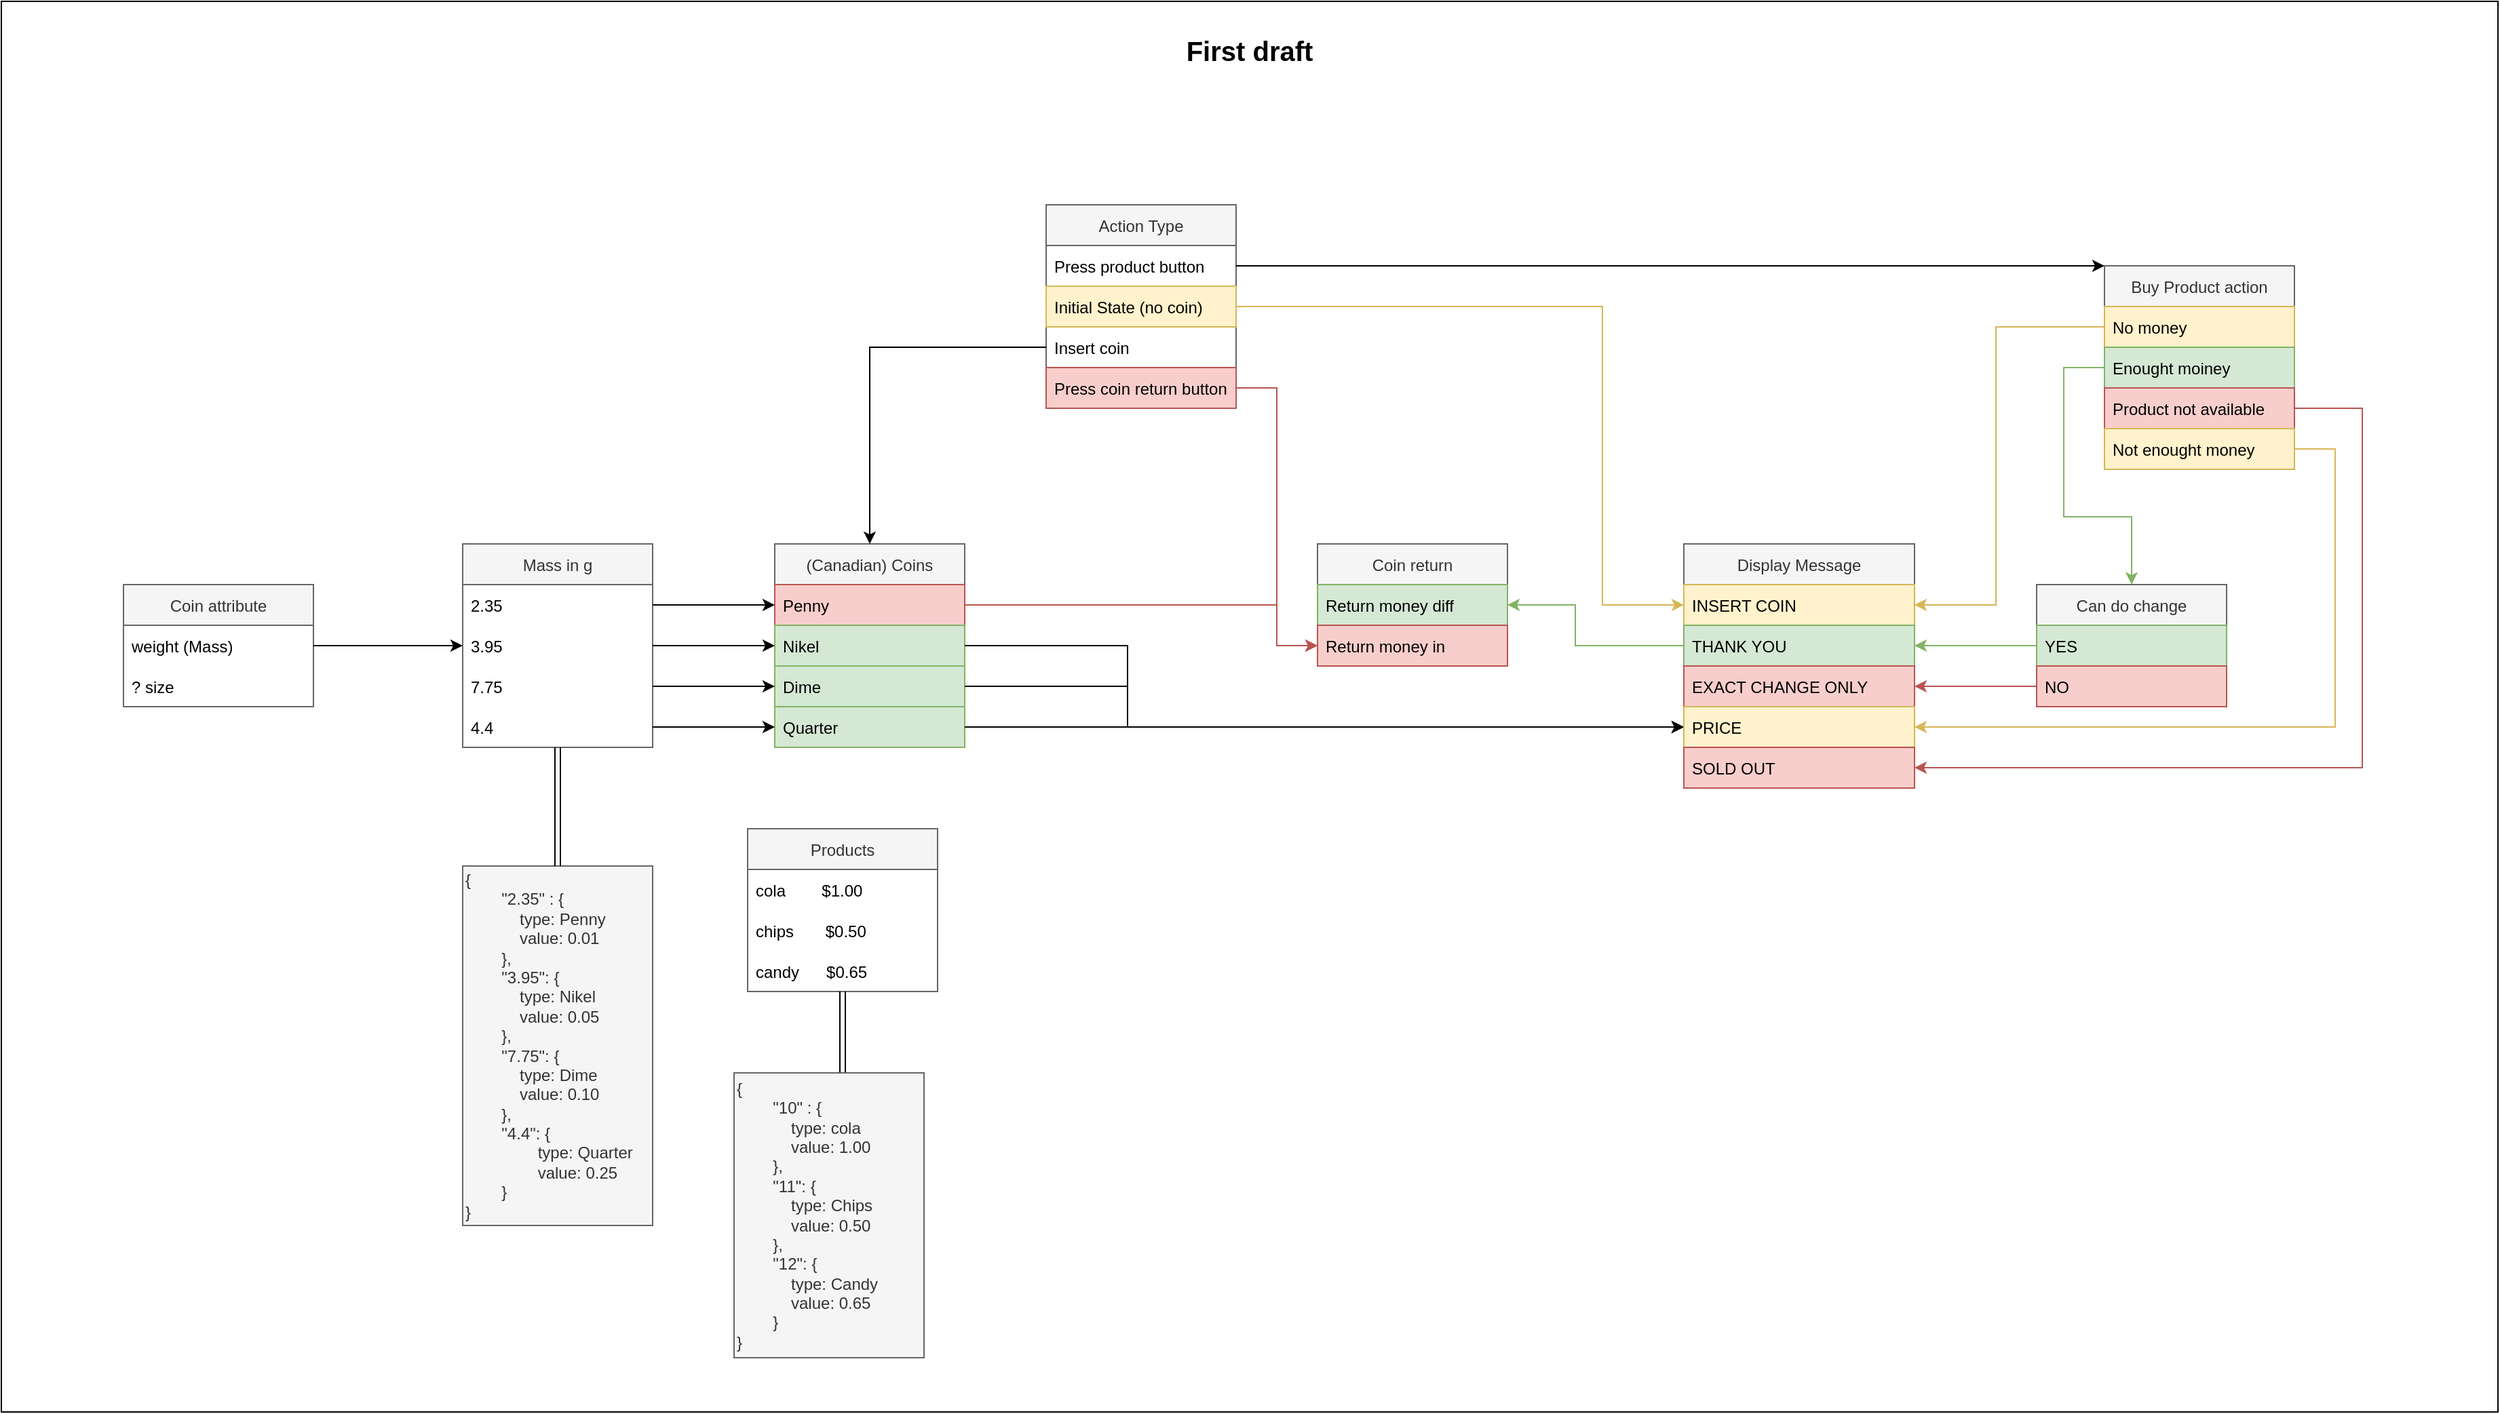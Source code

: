 <mxfile version="15.7.3" type="device" pages="2"><diagram id="4Y9RBgFm3-AhvaHbEXgI" name="First-draft"><mxGraphModel dx="3484" dy="2970" grid="1" gridSize="10" guides="1" tooltips="1" connect="1" arrows="1" fold="1" page="1" pageScale="1" pageWidth="1169" pageHeight="827" math="0" shadow="0"><root><mxCell id="0"/><mxCell id="1" parent="0"/><mxCell id="ybNnQE4ekcDv8CJCZgpb-152" value="" style="edgeStyle=orthogonalEdgeStyle;rounded=0;orthogonalLoop=1;jettySize=auto;html=1;fillColor=#d5e8d4;strokeColor=#82b366;" edge="1" parent="1" target="ybNnQE4ekcDv8CJCZgpb-142"><mxGeometry relative="1" as="geometry"><mxPoint x="325" y="965" as="sourcePoint"/></mxGeometry></mxCell><mxCell id="ybNnQE4ekcDv8CJCZgpb-155" value="" style="edgeStyle=orthogonalEdgeStyle;rounded=0;orthogonalLoop=1;jettySize=auto;html=1;fillColor=#f8cecc;strokeColor=#b85450;" edge="1" parent="1" source="ybNnQE4ekcDv8CJCZgpb-157"><mxGeometry relative="1" as="geometry"><mxPoint x="85" y="1095" as="targetPoint"/></mxGeometry></mxCell><mxCell id="ybNnQE4ekcDv8CJCZgpb-167" value="" style="group" vertex="1" connectable="0" parent="1"><mxGeometry x="-480" y="-600" width="1840" height="1040" as="geometry"/></mxCell><mxCell id="ybNnQE4ekcDv8CJCZgpb-164" value="First draft" style="whiteSpace=wrap;html=1;align=center;verticalAlign=top;fontSize=20;spacing=20;fontStyle=1" vertex="1" parent="ybNnQE4ekcDv8CJCZgpb-167"><mxGeometry width="1840" height="1040" as="geometry"/></mxCell><mxCell id="ybNnQE4ekcDv8CJCZgpb-1" value="(Canadian) Coins" style="swimlane;fontStyle=0;childLayout=stackLayout;horizontal=1;startSize=30;horizontalStack=0;resizeParent=1;resizeParentMax=0;resizeLast=0;collapsible=1;marginBottom=0;fillColor=#f5f5f5;fontColor=#333333;strokeColor=#666666;" vertex="1" parent="ybNnQE4ekcDv8CJCZgpb-167"><mxGeometry x="570" y="400" width="140" height="150" as="geometry"/></mxCell><mxCell id="ybNnQE4ekcDv8CJCZgpb-5" value="Penny" style="text;strokeColor=#b85450;fillColor=#f8cecc;align=left;verticalAlign=middle;spacingLeft=4;spacingRight=4;overflow=hidden;points=[[0,0.5],[1,0.5]];portConstraint=eastwest;rotatable=0;" vertex="1" parent="ybNnQE4ekcDv8CJCZgpb-1"><mxGeometry y="30" width="140" height="30" as="geometry"/></mxCell><mxCell id="ybNnQE4ekcDv8CJCZgpb-2" value="Nikel" style="text;strokeColor=#82b366;fillColor=#d5e8d4;align=left;verticalAlign=middle;spacingLeft=4;spacingRight=4;overflow=hidden;points=[[0,0.5],[1,0.5]];portConstraint=eastwest;rotatable=0;" vertex="1" parent="ybNnQE4ekcDv8CJCZgpb-1"><mxGeometry y="60" width="140" height="30" as="geometry"/></mxCell><mxCell id="ybNnQE4ekcDv8CJCZgpb-3" value="Dime" style="text;strokeColor=#82b366;fillColor=#d5e8d4;align=left;verticalAlign=middle;spacingLeft=4;spacingRight=4;overflow=hidden;points=[[0,0.5],[1,0.5]];portConstraint=eastwest;rotatable=0;" vertex="1" parent="ybNnQE4ekcDv8CJCZgpb-1"><mxGeometry y="90" width="140" height="30" as="geometry"/></mxCell><mxCell id="ybNnQE4ekcDv8CJCZgpb-4" value="Quarter" style="text;strokeColor=#82b366;fillColor=#d5e8d4;align=left;verticalAlign=middle;spacingLeft=4;spacingRight=4;overflow=hidden;points=[[0,0.5],[1,0.5]];portConstraint=eastwest;rotatable=0;" vertex="1" parent="ybNnQE4ekcDv8CJCZgpb-1"><mxGeometry y="120" width="140" height="30" as="geometry"/></mxCell><mxCell id="ybNnQE4ekcDv8CJCZgpb-10" value="" style="edgeStyle=orthogonalEdgeStyle;rounded=0;orthogonalLoop=1;jettySize=auto;html=1;entryX=0;entryY=0.5;entryDx=0;entryDy=0;exitX=1;exitY=0.5;exitDx=0;exitDy=0;fillColor=#f8cecc;strokeColor=#b85450;" edge="1" parent="ybNnQE4ekcDv8CJCZgpb-167" source="ybNnQE4ekcDv8CJCZgpb-5" target="ybNnQE4ekcDv8CJCZgpb-53"><mxGeometry relative="1" as="geometry"><mxPoint x="720" y="810" as="sourcePoint"/><mxPoint x="820" y="1000" as="targetPoint"/><Array as="points"><mxPoint x="940" y="445"/></Array></mxGeometry></mxCell><mxCell id="ybNnQE4ekcDv8CJCZgpb-12" value="" style="edgeStyle=orthogonalEdgeStyle;rounded=0;orthogonalLoop=1;jettySize=auto;html=1;entryX=0;entryY=0.5;entryDx=0;entryDy=0;exitX=1;exitY=0.5;exitDx=0;exitDy=0;" edge="1" parent="ybNnQE4ekcDv8CJCZgpb-167" source="ybNnQE4ekcDv8CJCZgpb-2" target="ybNnQE4ekcDv8CJCZgpb-57"><mxGeometry relative="1" as="geometry"><mxPoint x="980" y="685" as="targetPoint"/><Array as="points"><mxPoint x="830" y="475"/><mxPoint x="830" y="535"/></Array></mxGeometry></mxCell><mxCell id="ybNnQE4ekcDv8CJCZgpb-13" value="" style="edgeStyle=orthogonalEdgeStyle;rounded=0;orthogonalLoop=1;jettySize=auto;html=1;entryX=0;entryY=0.5;entryDx=0;entryDy=0;exitX=1;exitY=0.5;exitDx=0;exitDy=0;" edge="1" parent="ybNnQE4ekcDv8CJCZgpb-167" source="ybNnQE4ekcDv8CJCZgpb-3" target="ybNnQE4ekcDv8CJCZgpb-57"><mxGeometry relative="1" as="geometry"><mxPoint x="720" y="665" as="sourcePoint"/><mxPoint x="980" y="685" as="targetPoint"/><Array as="points"><mxPoint x="830" y="505"/><mxPoint x="830" y="535"/></Array></mxGeometry></mxCell><mxCell id="ybNnQE4ekcDv8CJCZgpb-14" value="" style="edgeStyle=orthogonalEdgeStyle;rounded=0;orthogonalLoop=1;jettySize=auto;html=1;entryX=0;entryY=0.5;entryDx=0;entryDy=0;exitX=1;exitY=0.5;exitDx=0;exitDy=0;" edge="1" parent="ybNnQE4ekcDv8CJCZgpb-167" source="ybNnQE4ekcDv8CJCZgpb-4" target="ybNnQE4ekcDv8CJCZgpb-57"><mxGeometry relative="1" as="geometry"><mxPoint x="720" y="695" as="sourcePoint"/><mxPoint x="980" y="685" as="targetPoint"/><Array as="points"><mxPoint x="1060" y="535"/><mxPoint x="1060" y="535"/></Array></mxGeometry></mxCell><mxCell id="ybNnQE4ekcDv8CJCZgpb-22" value="Display Message" style="swimlane;fontStyle=0;childLayout=stackLayout;horizontal=1;startSize=30;horizontalStack=0;resizeParent=1;resizeParentMax=0;resizeLast=0;collapsible=1;marginBottom=0;fillColor=#f5f5f5;fontColor=#333333;strokeColor=#666666;" vertex="1" parent="ybNnQE4ekcDv8CJCZgpb-167"><mxGeometry x="1240" y="400" width="170" height="180" as="geometry"/></mxCell><mxCell id="ybNnQE4ekcDv8CJCZgpb-23" value="INSERT COIN" style="text;strokeColor=#d6b656;fillColor=#fff2cc;align=left;verticalAlign=middle;spacingLeft=4;spacingRight=4;overflow=hidden;points=[[0,0.5],[1,0.5]];portConstraint=eastwest;rotatable=0;" vertex="1" parent="ybNnQE4ekcDv8CJCZgpb-22"><mxGeometry y="30" width="170" height="30" as="geometry"/></mxCell><mxCell id="ybNnQE4ekcDv8CJCZgpb-24" value="THANK YOU" style="text;strokeColor=#82b366;fillColor=#d5e8d4;align=left;verticalAlign=middle;spacingLeft=4;spacingRight=4;overflow=hidden;points=[[0,0.5],[1,0.5]];portConstraint=eastwest;rotatable=0;" vertex="1" parent="ybNnQE4ekcDv8CJCZgpb-22"><mxGeometry y="60" width="170" height="30" as="geometry"/></mxCell><mxCell id="ybNnQE4ekcDv8CJCZgpb-26" value="EXACT CHANGE ONLY" style="text;strokeColor=#b85450;fillColor=#f8cecc;align=left;verticalAlign=middle;spacingLeft=4;spacingRight=4;overflow=hidden;points=[[0,0.5],[1,0.5]];portConstraint=eastwest;rotatable=0;" vertex="1" parent="ybNnQE4ekcDv8CJCZgpb-22"><mxGeometry y="90" width="170" height="30" as="geometry"/></mxCell><mxCell id="ybNnQE4ekcDv8CJCZgpb-57" value="PRICE" style="text;strokeColor=#d6b656;fillColor=#fff2cc;align=left;verticalAlign=middle;spacingLeft=4;spacingRight=4;overflow=hidden;points=[[0,0.5],[1,0.5]];portConstraint=eastwest;rotatable=0;" vertex="1" parent="ybNnQE4ekcDv8CJCZgpb-22"><mxGeometry y="120" width="170" height="30" as="geometry"/></mxCell><mxCell id="ybNnQE4ekcDv8CJCZgpb-25" value="SOLD OUT" style="text;strokeColor=#b85450;fillColor=#f8cecc;align=left;verticalAlign=middle;spacingLeft=4;spacingRight=4;overflow=hidden;points=[[0,0.5],[1,0.5]];portConstraint=eastwest;rotatable=0;" vertex="1" parent="ybNnQE4ekcDv8CJCZgpb-22"><mxGeometry y="150" width="170" height="30" as="geometry"/></mxCell><mxCell id="ybNnQE4ekcDv8CJCZgpb-27" value="Action Type" style="swimlane;fontStyle=0;childLayout=stackLayout;horizontal=1;startSize=30;horizontalStack=0;resizeParent=1;resizeParentMax=0;resizeLast=0;collapsible=1;marginBottom=0;fillColor=#f5f5f5;fontColor=#333333;strokeColor=#666666;" vertex="1" parent="ybNnQE4ekcDv8CJCZgpb-167"><mxGeometry x="770" y="150" width="140" height="150" as="geometry"/></mxCell><mxCell id="ybNnQE4ekcDv8CJCZgpb-30" value="Press product button" style="text;fillColor=none;align=left;verticalAlign=middle;spacingLeft=4;spacingRight=4;overflow=hidden;points=[[0,0.5],[1,0.5]];portConstraint=eastwest;rotatable=0;" vertex="1" parent="ybNnQE4ekcDv8CJCZgpb-27"><mxGeometry y="30" width="140" height="30" as="geometry"/></mxCell><mxCell id="ybNnQE4ekcDv8CJCZgpb-58" value="Initial State (no coin)" style="text;fillColor=#fff2cc;align=left;verticalAlign=middle;spacingLeft=4;spacingRight=4;overflow=hidden;points=[[0,0.5],[1,0.5]];portConstraint=eastwest;rotatable=0;strokeColor=#d6b656;" vertex="1" parent="ybNnQE4ekcDv8CJCZgpb-27"><mxGeometry y="60" width="140" height="30" as="geometry"/></mxCell><mxCell id="ybNnQE4ekcDv8CJCZgpb-28" value="Insert coin" style="text;fillColor=none;align=left;verticalAlign=middle;spacingLeft=4;spacingRight=4;overflow=hidden;points=[[0,0.5],[1,0.5]];portConstraint=eastwest;rotatable=0;" vertex="1" parent="ybNnQE4ekcDv8CJCZgpb-27"><mxGeometry y="90" width="140" height="30" as="geometry"/></mxCell><mxCell id="ybNnQE4ekcDv8CJCZgpb-29" value="Press coin return button" style="text;fillColor=#f8cecc;align=left;verticalAlign=middle;spacingLeft=4;spacingRight=4;overflow=hidden;points=[[0,0.5],[1,0.5]];portConstraint=eastwest;rotatable=0;strokeColor=#b85450;" vertex="1" parent="ybNnQE4ekcDv8CJCZgpb-27"><mxGeometry y="120" width="140" height="30" as="geometry"/></mxCell><mxCell id="ybNnQE4ekcDv8CJCZgpb-35" value="" style="edgeStyle=orthogonalEdgeStyle;rounded=0;orthogonalLoop=1;jettySize=auto;html=1;entryX=0.5;entryY=0;entryDx=0;entryDy=0;exitX=0;exitY=0.5;exitDx=0;exitDy=0;" edge="1" parent="ybNnQE4ekcDv8CJCZgpb-167" source="ybNnQE4ekcDv8CJCZgpb-28" target="ybNnQE4ekcDv8CJCZgpb-1"><mxGeometry relative="1" as="geometry"><mxPoint x="640" y="590" as="targetPoint"/><Array as="points"><mxPoint x="640" y="255"/></Array></mxGeometry></mxCell><mxCell id="ybNnQE4ekcDv8CJCZgpb-37" value="" style="edgeStyle=orthogonalEdgeStyle;rounded=0;orthogonalLoop=1;jettySize=auto;html=1;exitX=1;exitY=0.5;exitDx=0;exitDy=0;entryX=0;entryY=0.5;entryDx=0;entryDy=0;fillColor=#f8cecc;strokeColor=#b85450;" edge="1" parent="ybNnQE4ekcDv8CJCZgpb-167" source="ybNnQE4ekcDv8CJCZgpb-29" target="ybNnQE4ekcDv8CJCZgpb-53"><mxGeometry relative="1" as="geometry"><mxPoint x="320" y="775" as="sourcePoint"/><mxPoint x="650" y="620" as="targetPoint"/><Array as="points"><mxPoint x="940" y="285"/><mxPoint x="940" y="475"/></Array></mxGeometry></mxCell><mxCell id="ybNnQE4ekcDv8CJCZgpb-38" value="Coin attribute" style="swimlane;fontStyle=0;childLayout=stackLayout;horizontal=1;startSize=30;horizontalStack=0;resizeParent=1;resizeParentMax=0;resizeLast=0;collapsible=1;marginBottom=0;fillColor=#f5f5f5;fontColor=#333333;strokeColor=#666666;" vertex="1" parent="ybNnQE4ekcDv8CJCZgpb-167"><mxGeometry x="90" y="430" width="140" height="90" as="geometry"/></mxCell><mxCell id="ybNnQE4ekcDv8CJCZgpb-39" value="weight (Mass)" style="text;fillColor=none;align=left;verticalAlign=middle;spacingLeft=4;spacingRight=4;overflow=hidden;points=[[0,0.5],[1,0.5]];portConstraint=eastwest;rotatable=0;" vertex="1" parent="ybNnQE4ekcDv8CJCZgpb-38"><mxGeometry y="30" width="140" height="30" as="geometry"/></mxCell><mxCell id="ybNnQE4ekcDv8CJCZgpb-40" value="? size " style="text;fillColor=none;align=left;verticalAlign=middle;spacingLeft=4;spacingRight=4;overflow=hidden;points=[[0,0.5],[1,0.5]];portConstraint=eastwest;rotatable=0;" vertex="1" parent="ybNnQE4ekcDv8CJCZgpb-38"><mxGeometry y="60" width="140" height="30" as="geometry"/></mxCell><mxCell id="ybNnQE4ekcDv8CJCZgpb-43" value="Products" style="swimlane;fontStyle=0;childLayout=stackLayout;horizontal=1;startSize=30;horizontalStack=0;resizeParent=1;resizeParentMax=0;resizeLast=0;collapsible=1;marginBottom=0;fillColor=#f5f5f5;fontColor=#333333;strokeColor=#666666;" vertex="1" parent="ybNnQE4ekcDv8CJCZgpb-167"><mxGeometry x="550" y="610" width="140" height="120" as="geometry"/></mxCell><mxCell id="ybNnQE4ekcDv8CJCZgpb-44" value="cola        $1.00" style="text;fillColor=none;align=left;verticalAlign=middle;spacingLeft=4;spacingRight=4;overflow=hidden;points=[[0,0.5],[1,0.5]];portConstraint=eastwest;rotatable=0;" vertex="1" parent="ybNnQE4ekcDv8CJCZgpb-43"><mxGeometry y="30" width="140" height="30" as="geometry"/></mxCell><mxCell id="ybNnQE4ekcDv8CJCZgpb-45" value="chips       $0.50" style="text;fillColor=none;align=left;verticalAlign=middle;spacingLeft=4;spacingRight=4;overflow=hidden;points=[[0,0.5],[1,0.5]];portConstraint=eastwest;rotatable=0;" vertex="1" parent="ybNnQE4ekcDv8CJCZgpb-43"><mxGeometry y="60" width="140" height="30" as="geometry"/></mxCell><mxCell id="ybNnQE4ekcDv8CJCZgpb-46" value="candy      $0.65" style="text;fillColor=none;align=left;verticalAlign=middle;spacingLeft=4;spacingRight=4;overflow=hidden;points=[[0,0.5],[1,0.5]];portConstraint=eastwest;rotatable=0;" vertex="1" parent="ybNnQE4ekcDv8CJCZgpb-43"><mxGeometry y="90" width="140" height="30" as="geometry"/></mxCell><mxCell id="ybNnQE4ekcDv8CJCZgpb-51" value="Coin return" style="swimlane;fontStyle=0;childLayout=stackLayout;horizontal=1;startSize=30;horizontalStack=0;resizeParent=1;resizeParentMax=0;resizeLast=0;collapsible=1;marginBottom=0;fillColor=#f5f5f5;fontColor=#333333;strokeColor=#666666;" vertex="1" parent="ybNnQE4ekcDv8CJCZgpb-167"><mxGeometry x="970" y="400" width="140" height="90" as="geometry"/></mxCell><mxCell id="ybNnQE4ekcDv8CJCZgpb-52" value="Return money diff " style="text;strokeColor=#82b366;fillColor=#d5e8d4;align=left;verticalAlign=middle;spacingLeft=4;spacingRight=4;overflow=hidden;points=[[0,0.5],[1,0.5]];portConstraint=eastwest;rotatable=0;" vertex="1" parent="ybNnQE4ekcDv8CJCZgpb-51"><mxGeometry y="30" width="140" height="30" as="geometry"/></mxCell><mxCell id="ybNnQE4ekcDv8CJCZgpb-53" value="Return money in" style="text;strokeColor=#b85450;fillColor=#f8cecc;align=left;verticalAlign=middle;spacingLeft=4;spacingRight=4;overflow=hidden;points=[[0,0.5],[1,0.5]];portConstraint=eastwest;rotatable=0;" vertex="1" parent="ybNnQE4ekcDv8CJCZgpb-51"><mxGeometry y="60" width="140" height="30" as="geometry"/></mxCell><mxCell id="ybNnQE4ekcDv8CJCZgpb-59" value="" style="edgeStyle=orthogonalEdgeStyle;rounded=0;orthogonalLoop=1;jettySize=auto;html=1;exitX=1;exitY=0.5;exitDx=0;exitDy=0;entryX=0;entryY=0.5;entryDx=0;entryDy=0;fillColor=#fff2cc;strokeColor=#d6b656;" edge="1" parent="ybNnQE4ekcDv8CJCZgpb-167" source="ybNnQE4ekcDv8CJCZgpb-58" target="ybNnQE4ekcDv8CJCZgpb-23"><mxGeometry relative="1" as="geometry"><mxPoint x="960" y="235" as="sourcePoint"/><mxPoint x="1050" y="410" as="targetPoint"/><Array as="points"><mxPoint x="1180" y="225"/><mxPoint x="1180" y="445"/></Array></mxGeometry></mxCell><mxCell id="ybNnQE4ekcDv8CJCZgpb-62" value="Buy Product action" style="swimlane;fontStyle=0;childLayout=stackLayout;horizontal=1;startSize=30;horizontalStack=0;resizeParent=1;resizeParentMax=0;resizeLast=0;collapsible=1;marginBottom=0;fillColor=#f5f5f5;fontColor=#333333;strokeColor=#666666;" vertex="1" parent="ybNnQE4ekcDv8CJCZgpb-167"><mxGeometry x="1550" y="195" width="140" height="150" as="geometry"/></mxCell><mxCell id="ybNnQE4ekcDv8CJCZgpb-64" value="No money" style="text;strokeColor=#d6b656;fillColor=#fff2cc;align=left;verticalAlign=middle;spacingLeft=4;spacingRight=4;overflow=hidden;points=[[0,0.5],[1,0.5]];portConstraint=eastwest;rotatable=0;" vertex="1" parent="ybNnQE4ekcDv8CJCZgpb-62"><mxGeometry y="30" width="140" height="30" as="geometry"/></mxCell><mxCell id="ybNnQE4ekcDv8CJCZgpb-63" value="Enought moiney" style="text;strokeColor=#82b366;fillColor=#d5e8d4;align=left;verticalAlign=middle;spacingLeft=4;spacingRight=4;overflow=hidden;points=[[0,0.5],[1,0.5]];portConstraint=eastwest;rotatable=0;" vertex="1" parent="ybNnQE4ekcDv8CJCZgpb-62"><mxGeometry y="60" width="140" height="30" as="geometry"/></mxCell><mxCell id="ybNnQE4ekcDv8CJCZgpb-65" value="Product not available" style="text;strokeColor=#b85450;fillColor=#f8cecc;align=left;verticalAlign=middle;spacingLeft=4;spacingRight=4;overflow=hidden;points=[[0,0.5],[1,0.5]];portConstraint=eastwest;rotatable=0;" vertex="1" parent="ybNnQE4ekcDv8CJCZgpb-62"><mxGeometry y="90" width="140" height="30" as="geometry"/></mxCell><mxCell id="ybNnQE4ekcDv8CJCZgpb-82" value="Not enought money" style="text;strokeColor=#d6b656;fillColor=#fff2cc;align=left;verticalAlign=middle;spacingLeft=4;spacingRight=4;overflow=hidden;points=[[0,0.5],[1,0.5]];portConstraint=eastwest;rotatable=0;" vertex="1" parent="ybNnQE4ekcDv8CJCZgpb-62"><mxGeometry y="120" width="140" height="30" as="geometry"/></mxCell><mxCell id="ybNnQE4ekcDv8CJCZgpb-66" value="" style="edgeStyle=orthogonalEdgeStyle;rounded=0;orthogonalLoop=1;jettySize=auto;html=1;exitX=1;exitY=0.5;exitDx=0;exitDy=0;entryX=0;entryY=0;entryDx=0;entryDy=0;" edge="1" parent="ybNnQE4ekcDv8CJCZgpb-167" source="ybNnQE4ekcDv8CJCZgpb-30" target="ybNnQE4ekcDv8CJCZgpb-62"><mxGeometry relative="1" as="geometry"><mxPoint x="960" y="235" as="sourcePoint"/><mxPoint x="1250" y="455" as="targetPoint"/><Array as="points"><mxPoint x="1510" y="195"/></Array></mxGeometry></mxCell><mxCell id="ybNnQE4ekcDv8CJCZgpb-69" value="" style="edgeStyle=orthogonalEdgeStyle;rounded=0;orthogonalLoop=1;jettySize=auto;html=1;exitX=0;exitY=0.5;exitDx=0;exitDy=0;entryX=0.5;entryY=0;entryDx=0;entryDy=0;fillColor=#d5e8d4;strokeColor=#82b366;" edge="1" parent="ybNnQE4ekcDv8CJCZgpb-167" source="ybNnQE4ekcDv8CJCZgpb-63" target="ybNnQE4ekcDv8CJCZgpb-75"><mxGeometry relative="1" as="geometry"><mxPoint x="1480" y="240" as="sourcePoint"/><mxPoint x="1540" y="460" as="targetPoint"/><Array as="points"><mxPoint x="1520" y="270"/><mxPoint x="1520" y="380"/><mxPoint x="1570" y="380"/></Array></mxGeometry></mxCell><mxCell id="ybNnQE4ekcDv8CJCZgpb-70" value="" style="edgeStyle=orthogonalEdgeStyle;rounded=0;orthogonalLoop=1;jettySize=auto;html=1;entryX=1;entryY=0.5;entryDx=0;entryDy=0;exitX=1;exitY=0.5;exitDx=0;exitDy=0;fillColor=#fff2cc;strokeColor=#d6b656;" edge="1" parent="ybNnQE4ekcDv8CJCZgpb-167" source="ybNnQE4ekcDv8CJCZgpb-82" target="ybNnQE4ekcDv8CJCZgpb-57"><mxGeometry relative="1" as="geometry"><mxPoint x="1750" y="270" as="sourcePoint"/><mxPoint x="1420" y="485" as="targetPoint"/><Array as="points"><mxPoint x="1720" y="330"/><mxPoint x="1720" y="535"/></Array></mxGeometry></mxCell><mxCell id="ybNnQE4ekcDv8CJCZgpb-71" value="" style="edgeStyle=orthogonalEdgeStyle;rounded=0;orthogonalLoop=1;jettySize=auto;html=1;entryX=1;entryY=0.5;entryDx=0;entryDy=0;exitX=0;exitY=0.5;exitDx=0;exitDy=0;fillColor=#fff2cc;strokeColor=#d6b656;" edge="1" parent="ybNnQE4ekcDv8CJCZgpb-167" source="ybNnQE4ekcDv8CJCZgpb-64" target="ybNnQE4ekcDv8CJCZgpb-23"><mxGeometry relative="1" as="geometry"><mxPoint x="1560" y="280" as="sourcePoint"/><mxPoint x="1420" y="485" as="targetPoint"/><Array as="points"><mxPoint x="1470" y="240"/><mxPoint x="1470" y="445"/></Array></mxGeometry></mxCell><mxCell id="ybNnQE4ekcDv8CJCZgpb-80" value="" style="edgeStyle=orthogonalEdgeStyle;rounded=0;orthogonalLoop=1;jettySize=auto;html=1;entryX=1;entryY=0.5;entryDx=0;entryDy=0;fillColor=#d5e8d4;strokeColor=#82b366;" edge="1" parent="ybNnQE4ekcDv8CJCZgpb-167" source="ybNnQE4ekcDv8CJCZgpb-75" target="ybNnQE4ekcDv8CJCZgpb-24"><mxGeometry relative="1" as="geometry"/></mxCell><mxCell id="ybNnQE4ekcDv8CJCZgpb-75" value="Can do change" style="swimlane;fontStyle=0;childLayout=stackLayout;horizontal=1;startSize=30;horizontalStack=0;resizeParent=1;resizeParentMax=0;resizeLast=0;collapsible=1;marginBottom=0;fillColor=#f5f5f5;fontColor=#333333;strokeColor=#666666;" vertex="1" parent="ybNnQE4ekcDv8CJCZgpb-167"><mxGeometry x="1500" y="430" width="140" height="90" as="geometry"/></mxCell><mxCell id="ybNnQE4ekcDv8CJCZgpb-76" value="YES" style="text;strokeColor=#82b366;fillColor=#d5e8d4;align=left;verticalAlign=middle;spacingLeft=4;spacingRight=4;overflow=hidden;points=[[0,0.5],[1,0.5]];portConstraint=eastwest;rotatable=0;" vertex="1" parent="ybNnQE4ekcDv8CJCZgpb-75"><mxGeometry y="30" width="140" height="30" as="geometry"/></mxCell><mxCell id="ybNnQE4ekcDv8CJCZgpb-77" value="NO" style="text;strokeColor=#b85450;fillColor=#f8cecc;align=left;verticalAlign=middle;spacingLeft=4;spacingRight=4;overflow=hidden;points=[[0,0.5],[1,0.5]];portConstraint=eastwest;rotatable=0;" vertex="1" parent="ybNnQE4ekcDv8CJCZgpb-75"><mxGeometry y="60" width="140" height="30" as="geometry"/></mxCell><mxCell id="ybNnQE4ekcDv8CJCZgpb-81" value="" style="edgeStyle=orthogonalEdgeStyle;rounded=0;orthogonalLoop=1;jettySize=auto;html=1;entryX=1;entryY=0.5;entryDx=0;entryDy=0;fillColor=#f8cecc;strokeColor=#b85450;" edge="1" parent="ybNnQE4ekcDv8CJCZgpb-167" source="ybNnQE4ekcDv8CJCZgpb-77" target="ybNnQE4ekcDv8CJCZgpb-26"><mxGeometry relative="1" as="geometry"/></mxCell><mxCell id="ybNnQE4ekcDv8CJCZgpb-83" value="" style="edgeStyle=orthogonalEdgeStyle;rounded=0;orthogonalLoop=1;jettySize=auto;html=1;entryX=1;entryY=0.5;entryDx=0;entryDy=0;exitX=1;exitY=0.5;exitDx=0;exitDy=0;fillColor=#f8cecc;strokeColor=#b85450;" edge="1" parent="ybNnQE4ekcDv8CJCZgpb-167" source="ybNnQE4ekcDv8CJCZgpb-65" target="ybNnQE4ekcDv8CJCZgpb-25"><mxGeometry relative="1" as="geometry"><mxPoint x="1700.0" y="340" as="sourcePoint"/><mxPoint x="1420" y="545" as="targetPoint"/><Array as="points"><mxPoint x="1740" y="300"/><mxPoint x="1740" y="565"/></Array></mxGeometry></mxCell><mxCell id="ybNnQE4ekcDv8CJCZgpb-85" value="Mass in g" style="swimlane;fontStyle=0;childLayout=stackLayout;horizontal=1;startSize=30;horizontalStack=0;resizeParent=1;resizeParentMax=0;resizeLast=0;collapsible=1;marginBottom=0;fillColor=#f5f5f5;fontColor=#333333;strokeColor=#666666;" vertex="1" parent="ybNnQE4ekcDv8CJCZgpb-167"><mxGeometry x="340" y="400" width="140" height="150" as="geometry"/></mxCell><mxCell id="ybNnQE4ekcDv8CJCZgpb-95" value="2.35" style="text;fillColor=none;align=left;verticalAlign=middle;spacingLeft=4;spacingRight=4;overflow=hidden;points=[[0,0.5],[1,0.5]];portConstraint=eastwest;rotatable=0;" vertex="1" parent="ybNnQE4ekcDv8CJCZgpb-85"><mxGeometry y="30" width="140" height="30" as="geometry"/></mxCell><mxCell id="ybNnQE4ekcDv8CJCZgpb-86" value="3.95" style="text;fillColor=none;align=left;verticalAlign=middle;spacingLeft=4;spacingRight=4;overflow=hidden;points=[[0,0.5],[1,0.5]];portConstraint=eastwest;rotatable=0;" vertex="1" parent="ybNnQE4ekcDv8CJCZgpb-85"><mxGeometry y="60" width="140" height="30" as="geometry"/></mxCell><mxCell id="ybNnQE4ekcDv8CJCZgpb-87" value="7.75" style="text;fillColor=none;align=left;verticalAlign=middle;spacingLeft=4;spacingRight=4;overflow=hidden;points=[[0,0.5],[1,0.5]];portConstraint=eastwest;rotatable=0;" vertex="1" parent="ybNnQE4ekcDv8CJCZgpb-85"><mxGeometry y="90" width="140" height="30" as="geometry"/></mxCell><mxCell id="ybNnQE4ekcDv8CJCZgpb-93" value="4.4" style="text;fillColor=none;align=left;verticalAlign=middle;spacingLeft=4;spacingRight=4;overflow=hidden;points=[[0,0.5],[1,0.5]];portConstraint=eastwest;rotatable=0;" vertex="1" parent="ybNnQE4ekcDv8CJCZgpb-85"><mxGeometry y="120" width="140" height="30" as="geometry"/></mxCell><mxCell id="ybNnQE4ekcDv8CJCZgpb-90" value="" style="edgeStyle=orthogonalEdgeStyle;rounded=0;orthogonalLoop=1;jettySize=auto;html=1;entryX=0;entryY=0.5;entryDx=0;entryDy=0;exitX=1;exitY=0.5;exitDx=0;exitDy=0;" edge="1" parent="ybNnQE4ekcDv8CJCZgpb-167" source="ybNnQE4ekcDv8CJCZgpb-86" target="ybNnQE4ekcDv8CJCZgpb-1"><mxGeometry relative="1" as="geometry"><mxPoint x="66" y="445" as="sourcePoint"/><mxPoint x="146.0" y="445" as="targetPoint"/></mxGeometry></mxCell><mxCell id="ybNnQE4ekcDv8CJCZgpb-91" value="" style="edgeStyle=orthogonalEdgeStyle;rounded=0;orthogonalLoop=1;jettySize=auto;html=1;entryX=0;entryY=0.5;entryDx=0;entryDy=0;exitX=1;exitY=0.5;exitDx=0;exitDy=0;" edge="1" parent="ybNnQE4ekcDv8CJCZgpb-167" source="ybNnQE4ekcDv8CJCZgpb-87" target="ybNnQE4ekcDv8CJCZgpb-3"><mxGeometry relative="1" as="geometry"><mxPoint x="286.0" y="445" as="sourcePoint"/><mxPoint x="580" y="485" as="targetPoint"/><Array as="points"><mxPoint x="540" y="505"/><mxPoint x="540" y="505"/></Array></mxGeometry></mxCell><mxCell id="ybNnQE4ekcDv8CJCZgpb-94" value="" style="edgeStyle=orthogonalEdgeStyle;rounded=0;orthogonalLoop=1;jettySize=auto;html=1;entryX=0;entryY=0.5;entryDx=0;entryDy=0;exitX=1;exitY=0.5;exitDx=0;exitDy=0;" edge="1" parent="ybNnQE4ekcDv8CJCZgpb-167" source="ybNnQE4ekcDv8CJCZgpb-93" target="ybNnQE4ekcDv8CJCZgpb-4"><mxGeometry relative="1" as="geometry"><mxPoint x="510" y="560" as="sourcePoint"/><mxPoint x="580" y="515" as="targetPoint"/><Array as="points"/></mxGeometry></mxCell><mxCell id="ybNnQE4ekcDv8CJCZgpb-88" value="" style="edgeStyle=orthogonalEdgeStyle;rounded=0;orthogonalLoop=1;jettySize=auto;html=1;" edge="1" parent="ybNnQE4ekcDv8CJCZgpb-167" source="ybNnQE4ekcDv8CJCZgpb-38" target="ybNnQE4ekcDv8CJCZgpb-85"><mxGeometry relative="1" as="geometry"/></mxCell><mxCell id="ybNnQE4ekcDv8CJCZgpb-96" value="" style="edgeStyle=orthogonalEdgeStyle;rounded=0;orthogonalLoop=1;jettySize=auto;html=1;exitX=1;exitY=0.5;exitDx=0;exitDy=0;entryX=0;entryY=0.5;entryDx=0;entryDy=0;" edge="1" parent="ybNnQE4ekcDv8CJCZgpb-167" source="ybNnQE4ekcDv8CJCZgpb-95" target="ybNnQE4ekcDv8CJCZgpb-5"><mxGeometry relative="1" as="geometry"><mxPoint x="286.0" y="475" as="sourcePoint"/><mxPoint x="570" y="450" as="targetPoint"/></mxGeometry></mxCell><mxCell id="ybNnQE4ekcDv8CJCZgpb-98" value="" style="edgeStyle=orthogonalEdgeStyle;rounded=0;orthogonalLoop=1;jettySize=auto;html=1;entryX=1;entryY=0.5;entryDx=0;entryDy=0;fillColor=#d5e8d4;strokeColor=#82b366;exitX=0;exitY=0.5;exitDx=0;exitDy=0;" edge="1" parent="ybNnQE4ekcDv8CJCZgpb-167" source="ybNnQE4ekcDv8CJCZgpb-24" target="ybNnQE4ekcDv8CJCZgpb-52"><mxGeometry relative="1" as="geometry"><mxPoint x="1510.0" y="485" as="sourcePoint"/><mxPoint x="1420.0" y="485" as="targetPoint"/><Array as="points"><mxPoint x="1160" y="475"/><mxPoint x="1160" y="445"/></Array></mxGeometry></mxCell><mxCell id="ybNnQE4ekcDv8CJCZgpb-99" value="{&lt;br&gt;&lt;span&gt;&lt;span&gt;&#9;&lt;/span&gt;&lt;span&gt;&#9;&lt;/span&gt;&lt;span style=&quot;white-space: pre&quot;&gt;&#9;&lt;/span&gt;&quot;2.35&quot; : {&lt;/span&gt;&lt;br&gt;&lt;blockquote style=&quot;margin: 0 0 0 40px ; border: none ; padding: 0px&quot;&gt;&lt;div&gt;&lt;span&gt;type: Penny&lt;/span&gt;&lt;/div&gt;&lt;div&gt;&lt;span&gt;value: 0.01&lt;/span&gt;&lt;/div&gt;&lt;/blockquote&gt;&lt;span&gt;&#9;&lt;/span&gt;&lt;span&gt;&#9;&lt;/span&gt;&lt;span style=&quot;white-space: pre&quot;&gt;&#9;&lt;/span&gt;},&lt;br&gt;&lt;span&gt;&#9;&lt;/span&gt;&lt;span&gt;&#9;&lt;/span&gt;&lt;span style=&quot;white-space: pre&quot;&gt;&#9;&lt;/span&gt;&quot;3.95&quot;: {&lt;br&gt;&lt;blockquote style=&quot;margin: 0 0 0 40px ; border: none ; padding: 0px&quot;&gt;&lt;div&gt;type: Nikel&lt;/div&gt;&lt;div&gt;value: 0.05&lt;/div&gt;&lt;/blockquote&gt;&lt;span&gt;&#9;&lt;/span&gt;&lt;span&gt;&#9;&lt;/span&gt;&lt;span style=&quot;white-space: pre&quot;&gt;&#9;&lt;/span&gt;},&lt;br&gt;&lt;span&gt;&#9;&lt;/span&gt;&lt;span style=&quot;white-space: pre&quot;&gt;&#9;&lt;/span&gt;&quot;7.75&quot;: {&lt;br&gt;&lt;blockquote style=&quot;margin: 0 0 0 40px ; border: none ; padding: 0px&quot;&gt;&lt;div&gt;type: Dime&lt;/div&gt;&lt;div&gt;value: 0.10&lt;/div&gt;&lt;/blockquote&gt;&lt;span&gt;&#9;&lt;/span&gt;&lt;span style=&quot;white-space: pre&quot;&gt;&#9;&lt;/span&gt;},&lt;br&gt;&lt;span&gt;&#9;&lt;/span&gt;&lt;span style=&quot;white-space: pre&quot;&gt;&#9;&lt;/span&gt;&quot;4.4&quot;: {&lt;br&gt;&lt;div&gt;&lt;span&gt;&#9;&lt;/span&gt;&lt;span&gt;&#9;&lt;/span&gt;&lt;span style=&quot;white-space: pre&quot;&gt;&#9;&lt;/span&gt;&lt;span style=&quot;white-space: pre&quot;&gt;&#9;&lt;/span&gt;type: Quarter&lt;br&gt;&lt;/div&gt;&lt;div&gt;&lt;span&gt;&#9;&lt;/span&gt;&lt;span&gt;&#9;&lt;/span&gt;&lt;span style=&quot;white-space: pre&quot;&gt;&#9;&lt;/span&gt;&lt;span style=&quot;white-space: pre&quot;&gt;&#9;&lt;/span&gt;value: 0.25&lt;/div&gt;&lt;span&gt;&#9;&lt;/span&gt;&lt;span style=&quot;white-space: pre&quot;&gt;&#9;&lt;/span&gt;}&lt;br&gt;}" style="whiteSpace=wrap;html=1;fontColor=#333333;fontStyle=0;strokeColor=#666666;fillColor=#f5f5f5;startSize=30;align=left;" vertex="1" parent="ybNnQE4ekcDv8CJCZgpb-167"><mxGeometry x="340" y="637.5" width="140" height="265" as="geometry"/></mxCell><mxCell id="ybNnQE4ekcDv8CJCZgpb-100" value="" style="edgeStyle=orthogonalEdgeStyle;rounded=0;orthogonalLoop=1;jettySize=auto;html=1;shape=link;" edge="1" parent="ybNnQE4ekcDv8CJCZgpb-167" source="ybNnQE4ekcDv8CJCZgpb-85" target="ybNnQE4ekcDv8CJCZgpb-99"><mxGeometry relative="1" as="geometry"/></mxCell><mxCell id="ybNnQE4ekcDv8CJCZgpb-101" value="" style="edgeStyle=orthogonalEdgeStyle;rounded=0;orthogonalLoop=1;jettySize=auto;html=1;shape=link;" edge="1" parent="ybNnQE4ekcDv8CJCZgpb-167" target="ybNnQE4ekcDv8CJCZgpb-102"><mxGeometry relative="1" as="geometry"><mxPoint x="620" y="730" as="sourcePoint"/><Array as="points"><mxPoint x="620" y="820"/><mxPoint x="620" y="820"/></Array></mxGeometry></mxCell><mxCell id="ybNnQE4ekcDv8CJCZgpb-102" value="{&lt;br&gt;&lt;span&gt;&lt;span&gt;&#9;&lt;/span&gt;&lt;span&gt;&#9;&lt;/span&gt;&lt;span style=&quot;white-space: pre&quot;&gt;&#9;&lt;/span&gt;&quot;10&quot; : {&lt;/span&gt;&lt;br&gt;&lt;blockquote style=&quot;margin: 0 0 0 40px ; border: none ; padding: 0px&quot;&gt;&lt;div&gt;&lt;span&gt;type: cola&lt;/span&gt;&lt;/div&gt;&lt;div&gt;&lt;span&gt;value: 1.00&lt;/span&gt;&lt;/div&gt;&lt;/blockquote&gt;&lt;span&gt;&#9;&lt;/span&gt;&lt;span&gt;&#9;&lt;/span&gt;&lt;span style=&quot;white-space: pre&quot;&gt;&#9;&lt;/span&gt;},&lt;br&gt;&lt;span&gt;&#9;&lt;/span&gt;&lt;span&gt;&#9;&lt;/span&gt;&lt;span style=&quot;white-space: pre&quot;&gt;&#9;&lt;/span&gt;&quot;11&quot;: {&lt;br&gt;&lt;blockquote style=&quot;margin: 0 0 0 40px ; border: none ; padding: 0px&quot;&gt;&lt;div&gt;type: Chips&lt;/div&gt;&lt;div&gt;value: 0.50&lt;/div&gt;&lt;/blockquote&gt;&lt;span&gt;&#9;&lt;/span&gt;&lt;span&gt;&#9;&lt;/span&gt;&lt;span style=&quot;white-space: pre&quot;&gt;&#9;&lt;/span&gt;},&lt;br&gt;&lt;span&gt;&#9;&lt;/span&gt;&lt;span style=&quot;white-space: pre&quot;&gt;&#9;&lt;/span&gt;&quot;12&quot;: {&lt;br&gt;&lt;blockquote style=&quot;margin: 0 0 0 40px ; border: none ; padding: 0px&quot;&gt;&lt;div&gt;type: Candy&lt;/div&gt;&lt;div&gt;value: 0.65&lt;/div&gt;&lt;/blockquote&gt;&lt;span&gt;&#9;&lt;/span&gt;&lt;span style=&quot;white-space: pre&quot;&gt;&#9;&lt;/span&gt;}&lt;br&gt;}" style="whiteSpace=wrap;html=1;fontColor=#333333;fontStyle=0;strokeColor=#666666;fillColor=#f5f5f5;startSize=30;align=left;" vertex="1" parent="ybNnQE4ekcDv8CJCZgpb-167"><mxGeometry x="540" y="790" width="140" height="210" as="geometry"/></mxCell></root></mxGraphModel></diagram><diagram id="neods1DtF1qg_B2JxaF0" name="Simplified-Flow"><mxGraphModel dx="2095" dy="857" grid="1" gridSize="10" guides="1" tooltips="1" connect="1" arrows="1" fold="1" page="1" pageScale="1" pageWidth="1169" pageHeight="827" math="0" shadow="0"><root><mxCell id="ci-GDOiaedZJgkqGQ0GO-0"/><mxCell id="ci-GDOiaedZJgkqGQ0GO-1" parent="ci-GDOiaedZJgkqGQ0GO-0"/><mxCell id="ci-GDOiaedZJgkqGQ0GO-2" value="" style="group" vertex="1" connectable="0" parent="ci-GDOiaedZJgkqGQ0GO-1"><mxGeometry x="-480" y="510" width="1590" height="674" as="geometry"/></mxCell><mxCell id="ci-GDOiaedZJgkqGQ0GO-3" value="Simplified Flow" style="whiteSpace=wrap;html=1;align=center;verticalAlign=top;fontSize=20;spacing=20;fontStyle=1" vertex="1" parent="ci-GDOiaedZJgkqGQ0GO-2"><mxGeometry width="1590" height="674" as="geometry"/></mxCell><mxCell id="ci-GDOiaedZJgkqGQ0GO-4" value="INSERT&lt;br&gt;COIN" style="rounded=0;whiteSpace=wrap;html=1;align=center;fillColor=#f5f5f5;fontColor=#333333;strokeColor=#666666;" vertex="1" parent="ci-GDOiaedZJgkqGQ0GO-2"><mxGeometry x="130" y="110" width="120" height="60" as="geometry"/></mxCell><mxCell id="ci-GDOiaedZJgkqGQ0GO-5" value="SELECT&lt;br&gt;PRODUCT" style="rounded=0;whiteSpace=wrap;html=1;align=center;fillColor=#f5f5f5;fontColor=#333333;strokeColor=#666666;" vertex="1" parent="ci-GDOiaedZJgkqGQ0GO-2"><mxGeometry x="440" y="110" width="120" height="60" as="geometry"/></mxCell><mxCell id="ci-GDOiaedZJgkqGQ0GO-6" value="CALCULATE CHANGE" style="rounded=0;whiteSpace=wrap;html=1;align=center;fillColor=#f5f5f5;fontColor=#333333;strokeColor=#666666;" vertex="1" parent="ci-GDOiaedZJgkqGQ0GO-2"><mxGeometry x="790" y="110" width="120" height="60" as="geometry"/></mxCell><mxCell id="ci-GDOiaedZJgkqGQ0GO-7" value="Display: THANK YOU" style="rounded=0;whiteSpace=wrap;html=1;align=center;" vertex="1" parent="ci-GDOiaedZJgkqGQ0GO-2"><mxGeometry x="1300" y="110" width="150" height="60" as="geometry"/></mxCell><mxCell id="ci-GDOiaedZJgkqGQ0GO-8" value="" style="edgeStyle=orthogonalEdgeStyle;rounded=0;orthogonalLoop=1;jettySize=auto;html=1;exitX=1;exitY=0.5;exitDx=0;exitDy=0;fillColor=#d5e8d4;strokeColor=#82b366;" edge="1" parent="ci-GDOiaedZJgkqGQ0GO-2" source="ci-GDOiaedZJgkqGQ0GO-12" target="ci-GDOiaedZJgkqGQ0GO-6"><mxGeometry relative="1" as="geometry"><mxPoint x="750" y="140" as="sourcePoint"/></mxGeometry></mxCell><mxCell id="ci-GDOiaedZJgkqGQ0GO-9" value="" style="edgeStyle=orthogonalEdgeStyle;rounded=0;orthogonalLoop=1;jettySize=auto;html=1;fillColor=#d5e8d4;strokeColor=#82b366;" edge="1" parent="ci-GDOiaedZJgkqGQ0GO-2" source="ci-GDOiaedZJgkqGQ0GO-10" target="ci-GDOiaedZJgkqGQ0GO-5"><mxGeometry relative="1" as="geometry"/></mxCell><mxCell id="ci-GDOiaedZJgkqGQ0GO-10" value="Valid&lt;br&gt;Coin ?" style="rhombus;whiteSpace=wrap;html=1;align=center;fillColor=#fff2cc;strokeColor=#d6b656;" vertex="1" parent="ci-GDOiaedZJgkqGQ0GO-2"><mxGeometry x="295" y="95" width="90" height="90" as="geometry"/></mxCell><mxCell id="ci-GDOiaedZJgkqGQ0GO-11" value="" style="edgeStyle=orthogonalEdgeStyle;rounded=0;orthogonalLoop=1;jettySize=auto;html=1;entryX=0;entryY=0.5;entryDx=0;entryDy=0;" edge="1" parent="ci-GDOiaedZJgkqGQ0GO-2" source="ci-GDOiaedZJgkqGQ0GO-4" target="ci-GDOiaedZJgkqGQ0GO-10"><mxGeometry relative="1" as="geometry"/></mxCell><mxCell id="ci-GDOiaedZJgkqGQ0GO-12" value="Product&lt;br&gt;Available ?" style="rhombus;whiteSpace=wrap;html=1;align=center;fillColor=#fff2cc;strokeColor=#d6b656;" vertex="1" parent="ci-GDOiaedZJgkqGQ0GO-2"><mxGeometry x="625" y="95" width="90" height="90" as="geometry"/></mxCell><mxCell id="ci-GDOiaedZJgkqGQ0GO-13" value="" style="edgeStyle=orthogonalEdgeStyle;rounded=0;orthogonalLoop=1;jettySize=auto;html=1;" edge="1" parent="ci-GDOiaedZJgkqGQ0GO-2" source="ci-GDOiaedZJgkqGQ0GO-5" target="ci-GDOiaedZJgkqGQ0GO-12"><mxGeometry relative="1" as="geometry"/></mxCell><mxCell id="ci-GDOiaedZJgkqGQ0GO-14" value="Return invalid coin" style="whiteSpace=wrap;html=1;" vertex="1" parent="ci-GDOiaedZJgkqGQ0GO-2"><mxGeometry x="280" y="270" width="120" height="60" as="geometry"/></mxCell><mxCell id="ci-GDOiaedZJgkqGQ0GO-15" value="" style="edgeStyle=orthogonalEdgeStyle;rounded=0;orthogonalLoop=1;jettySize=auto;html=1;fillColor=#f8cecc;strokeColor=#b85450;" edge="1" parent="ci-GDOiaedZJgkqGQ0GO-2" source="ci-GDOiaedZJgkqGQ0GO-10" target="ci-GDOiaedZJgkqGQ0GO-14"><mxGeometry relative="1" as="geometry"/></mxCell><mxCell id="ci-GDOiaedZJgkqGQ0GO-16" value="Display: SOLD OUT" style="whiteSpace=wrap;html=1;" vertex="1" parent="ci-GDOiaedZJgkqGQ0GO-2"><mxGeometry x="600" y="270" width="140" height="60" as="geometry"/></mxCell><mxCell id="ci-GDOiaedZJgkqGQ0GO-17" value="" style="edgeStyle=orthogonalEdgeStyle;rounded=0;orthogonalLoop=1;jettySize=auto;html=1;fillColor=#f8cecc;strokeColor=#b85450;" edge="1" parent="ci-GDOiaedZJgkqGQ0GO-2" source="ci-GDOiaedZJgkqGQ0GO-12" target="ci-GDOiaedZJgkqGQ0GO-16"><mxGeometry relative="1" as="geometry"/></mxCell><mxCell id="ci-GDOiaedZJgkqGQ0GO-18" value="" style="edgeStyle=orthogonalEdgeStyle;rounded=0;orthogonalLoop=1;jettySize=auto;html=1;fillColor=#d5e8d4;strokeColor=#82b366;" edge="1" parent="ci-GDOiaedZJgkqGQ0GO-2" source="ci-GDOiaedZJgkqGQ0GO-19" target="ci-GDOiaedZJgkqGQ0GO-7"><mxGeometry relative="1" as="geometry"/></mxCell><mxCell id="ci-GDOiaedZJgkqGQ0GO-19" value="Can do&lt;br&gt;Change ?" style="rhombus;whiteSpace=wrap;html=1;align=center;fillColor=#fff2cc;strokeColor=#d6b656;" vertex="1" parent="ci-GDOiaedZJgkqGQ0GO-2"><mxGeometry x="1165" y="95" width="90" height="90" as="geometry"/></mxCell><mxCell id="ci-GDOiaedZJgkqGQ0GO-20" value="Display: EXACT CHANGE ONLY" style="whiteSpace=wrap;html=1;" vertex="1" parent="ci-GDOiaedZJgkqGQ0GO-2"><mxGeometry x="1110" y="270" width="200" height="60" as="geometry"/></mxCell><mxCell id="ci-GDOiaedZJgkqGQ0GO-21" value="" style="edgeStyle=orthogonalEdgeStyle;rounded=0;orthogonalLoop=1;jettySize=auto;html=1;fillColor=#f8cecc;strokeColor=#b85450;" edge="1" parent="ci-GDOiaedZJgkqGQ0GO-2" source="ci-GDOiaedZJgkqGQ0GO-19" target="ci-GDOiaedZJgkqGQ0GO-20"><mxGeometry relative="1" as="geometry"/></mxCell><mxCell id="ci-GDOiaedZJgkqGQ0GO-22" value="" style="edgeStyle=orthogonalEdgeStyle;rounded=0;orthogonalLoop=1;jettySize=auto;html=1;entryX=0;entryY=0.5;entryDx=0;entryDy=0;fillColor=#d5e8d4;strokeColor=#82b366;" edge="1" parent="ci-GDOiaedZJgkqGQ0GO-2" source="ci-GDOiaedZJgkqGQ0GO-23" target="ci-GDOiaedZJgkqGQ0GO-19"><mxGeometry relative="1" as="geometry"><mxPoint x="1110" y="140" as="targetPoint"/></mxGeometry></mxCell><mxCell id="ci-GDOiaedZJgkqGQ0GO-23" value="Enougth &lt;br&gt;money ?" style="rhombus;whiteSpace=wrap;html=1;align=center;fillColor=#fff2cc;strokeColor=#d6b656;" vertex="1" parent="ci-GDOiaedZJgkqGQ0GO-2"><mxGeometry x="970" y="95" width="90" height="90" as="geometry"/></mxCell><mxCell id="ci-GDOiaedZJgkqGQ0GO-24" value="" style="edgeStyle=orthogonalEdgeStyle;rounded=0;orthogonalLoop=1;jettySize=auto;html=1;" edge="1" parent="ci-GDOiaedZJgkqGQ0GO-2" source="ci-GDOiaedZJgkqGQ0GO-6" target="ci-GDOiaedZJgkqGQ0GO-23"><mxGeometry relative="1" as="geometry"/></mxCell><mxCell id="ci-GDOiaedZJgkqGQ0GO-25" value="Display: PRICE + $xx.xx" style="whiteSpace=wrap;html=1;" vertex="1" parent="ci-GDOiaedZJgkqGQ0GO-2"><mxGeometry x="940" y="270" width="150" height="60" as="geometry"/></mxCell><mxCell id="ci-GDOiaedZJgkqGQ0GO-26" value="" style="edgeStyle=orthogonalEdgeStyle;rounded=0;orthogonalLoop=1;jettySize=auto;html=1;fillColor=#f8cecc;strokeColor=#b85450;" edge="1" parent="ci-GDOiaedZJgkqGQ0GO-2" source="ci-GDOiaedZJgkqGQ0GO-23" target="ci-GDOiaedZJgkqGQ0GO-25"><mxGeometry relative="1" as="geometry"/></mxCell><mxCell id="ci-GDOiaedZJgkqGQ0GO-27" value="INSERT&lt;br&gt;COIN" style="rounded=0;whiteSpace=wrap;html=1;align=center;fillColor=#f5f5f5;fontColor=#333333;strokeColor=#666666;" vertex="1" parent="ci-GDOiaedZJgkqGQ0GO-2"><mxGeometry x="130" y="405" width="120" height="60" as="geometry"/></mxCell><mxCell id="ci-GDOiaedZJgkqGQ0GO-28" value="PRESS &lt;br&gt;COIN RETURN" style="rounded=0;whiteSpace=wrap;html=1;align=center;fillColor=#f5f5f5;fontColor=#333333;strokeColor=#666666;" vertex="1" parent="ci-GDOiaedZJgkqGQ0GO-2"><mxGeometry x="625" y="405" width="120" height="60" as="geometry"/></mxCell><mxCell id="ci-GDOiaedZJgkqGQ0GO-29" value="Valid&lt;br&gt;Coin ?" style="rhombus;whiteSpace=wrap;html=1;align=center;fillColor=#fff2cc;strokeColor=#d6b656;" vertex="1" parent="ci-GDOiaedZJgkqGQ0GO-2"><mxGeometry x="295" y="390" width="90" height="90" as="geometry"/></mxCell><mxCell id="ci-GDOiaedZJgkqGQ0GO-30" value="" style="edgeStyle=orthogonalEdgeStyle;rounded=0;orthogonalLoop=1;jettySize=auto;html=1;entryX=0;entryY=0.5;entryDx=0;entryDy=0;" edge="1" parent="ci-GDOiaedZJgkqGQ0GO-2" source="ci-GDOiaedZJgkqGQ0GO-27" target="ci-GDOiaedZJgkqGQ0GO-29"><mxGeometry relative="1" as="geometry"/></mxCell><mxCell id="ci-GDOiaedZJgkqGQ0GO-31" value="Return invalid coin" style="whiteSpace=wrap;html=1;" vertex="1" parent="ci-GDOiaedZJgkqGQ0GO-2"><mxGeometry x="280" y="565" width="120" height="60" as="geometry"/></mxCell><mxCell id="ci-GDOiaedZJgkqGQ0GO-32" value="" style="edgeStyle=orthogonalEdgeStyle;rounded=0;orthogonalLoop=1;jettySize=auto;html=1;fillColor=#f8cecc;strokeColor=#b85450;" edge="1" parent="ci-GDOiaedZJgkqGQ0GO-2" source="ci-GDOiaedZJgkqGQ0GO-29" target="ci-GDOiaedZJgkqGQ0GO-31"><mxGeometry relative="1" as="geometry"/></mxCell><mxCell id="ci-GDOiaedZJgkqGQ0GO-33" value="RETURN COINS" style="whiteSpace=wrap;html=1;rounded=0;" vertex="1" parent="ci-GDOiaedZJgkqGQ0GO-2"><mxGeometry x="795" y="405" width="120" height="60" as="geometry"/></mxCell><mxCell id="ci-GDOiaedZJgkqGQ0GO-34" value="" style="edgeStyle=orthogonalEdgeStyle;rounded=0;orthogonalLoop=1;jettySize=auto;html=1;" edge="1" parent="ci-GDOiaedZJgkqGQ0GO-2" source="ci-GDOiaedZJgkqGQ0GO-28" target="ci-GDOiaedZJgkqGQ0GO-33"><mxGeometry relative="1" as="geometry"/></mxCell><mxCell id="ci-GDOiaedZJgkqGQ0GO-35" value="" style="edgeStyle=orthogonalEdgeStyle;rounded=0;orthogonalLoop=1;jettySize=auto;html=1;" edge="1" parent="ci-GDOiaedZJgkqGQ0GO-2" source="ci-GDOiaedZJgkqGQ0GO-36" target="ci-GDOiaedZJgkqGQ0GO-28"><mxGeometry relative="1" as="geometry"/></mxCell><mxCell id="ci-GDOiaedZJgkqGQ0GO-36" value="[ ... ]" style="whiteSpace=wrap;html=1;strokeColor=#d6b656;fillColor=#fff2cc;" vertex="1" parent="ci-GDOiaedZJgkqGQ0GO-2"><mxGeometry x="450" y="405" width="120" height="60" as="geometry"/></mxCell><mxCell id="ci-GDOiaedZJgkqGQ0GO-37" value="" style="edgeStyle=orthogonalEdgeStyle;rounded=0;orthogonalLoop=1;jettySize=auto;html=1;fillColor=#d5e8d4;strokeColor=#82b366;" edge="1" parent="ci-GDOiaedZJgkqGQ0GO-2" source="ci-GDOiaedZJgkqGQ0GO-29" target="ci-GDOiaedZJgkqGQ0GO-36"><mxGeometry relative="1" as="geometry"/></mxCell></root></mxGraphModel></diagram></mxfile>